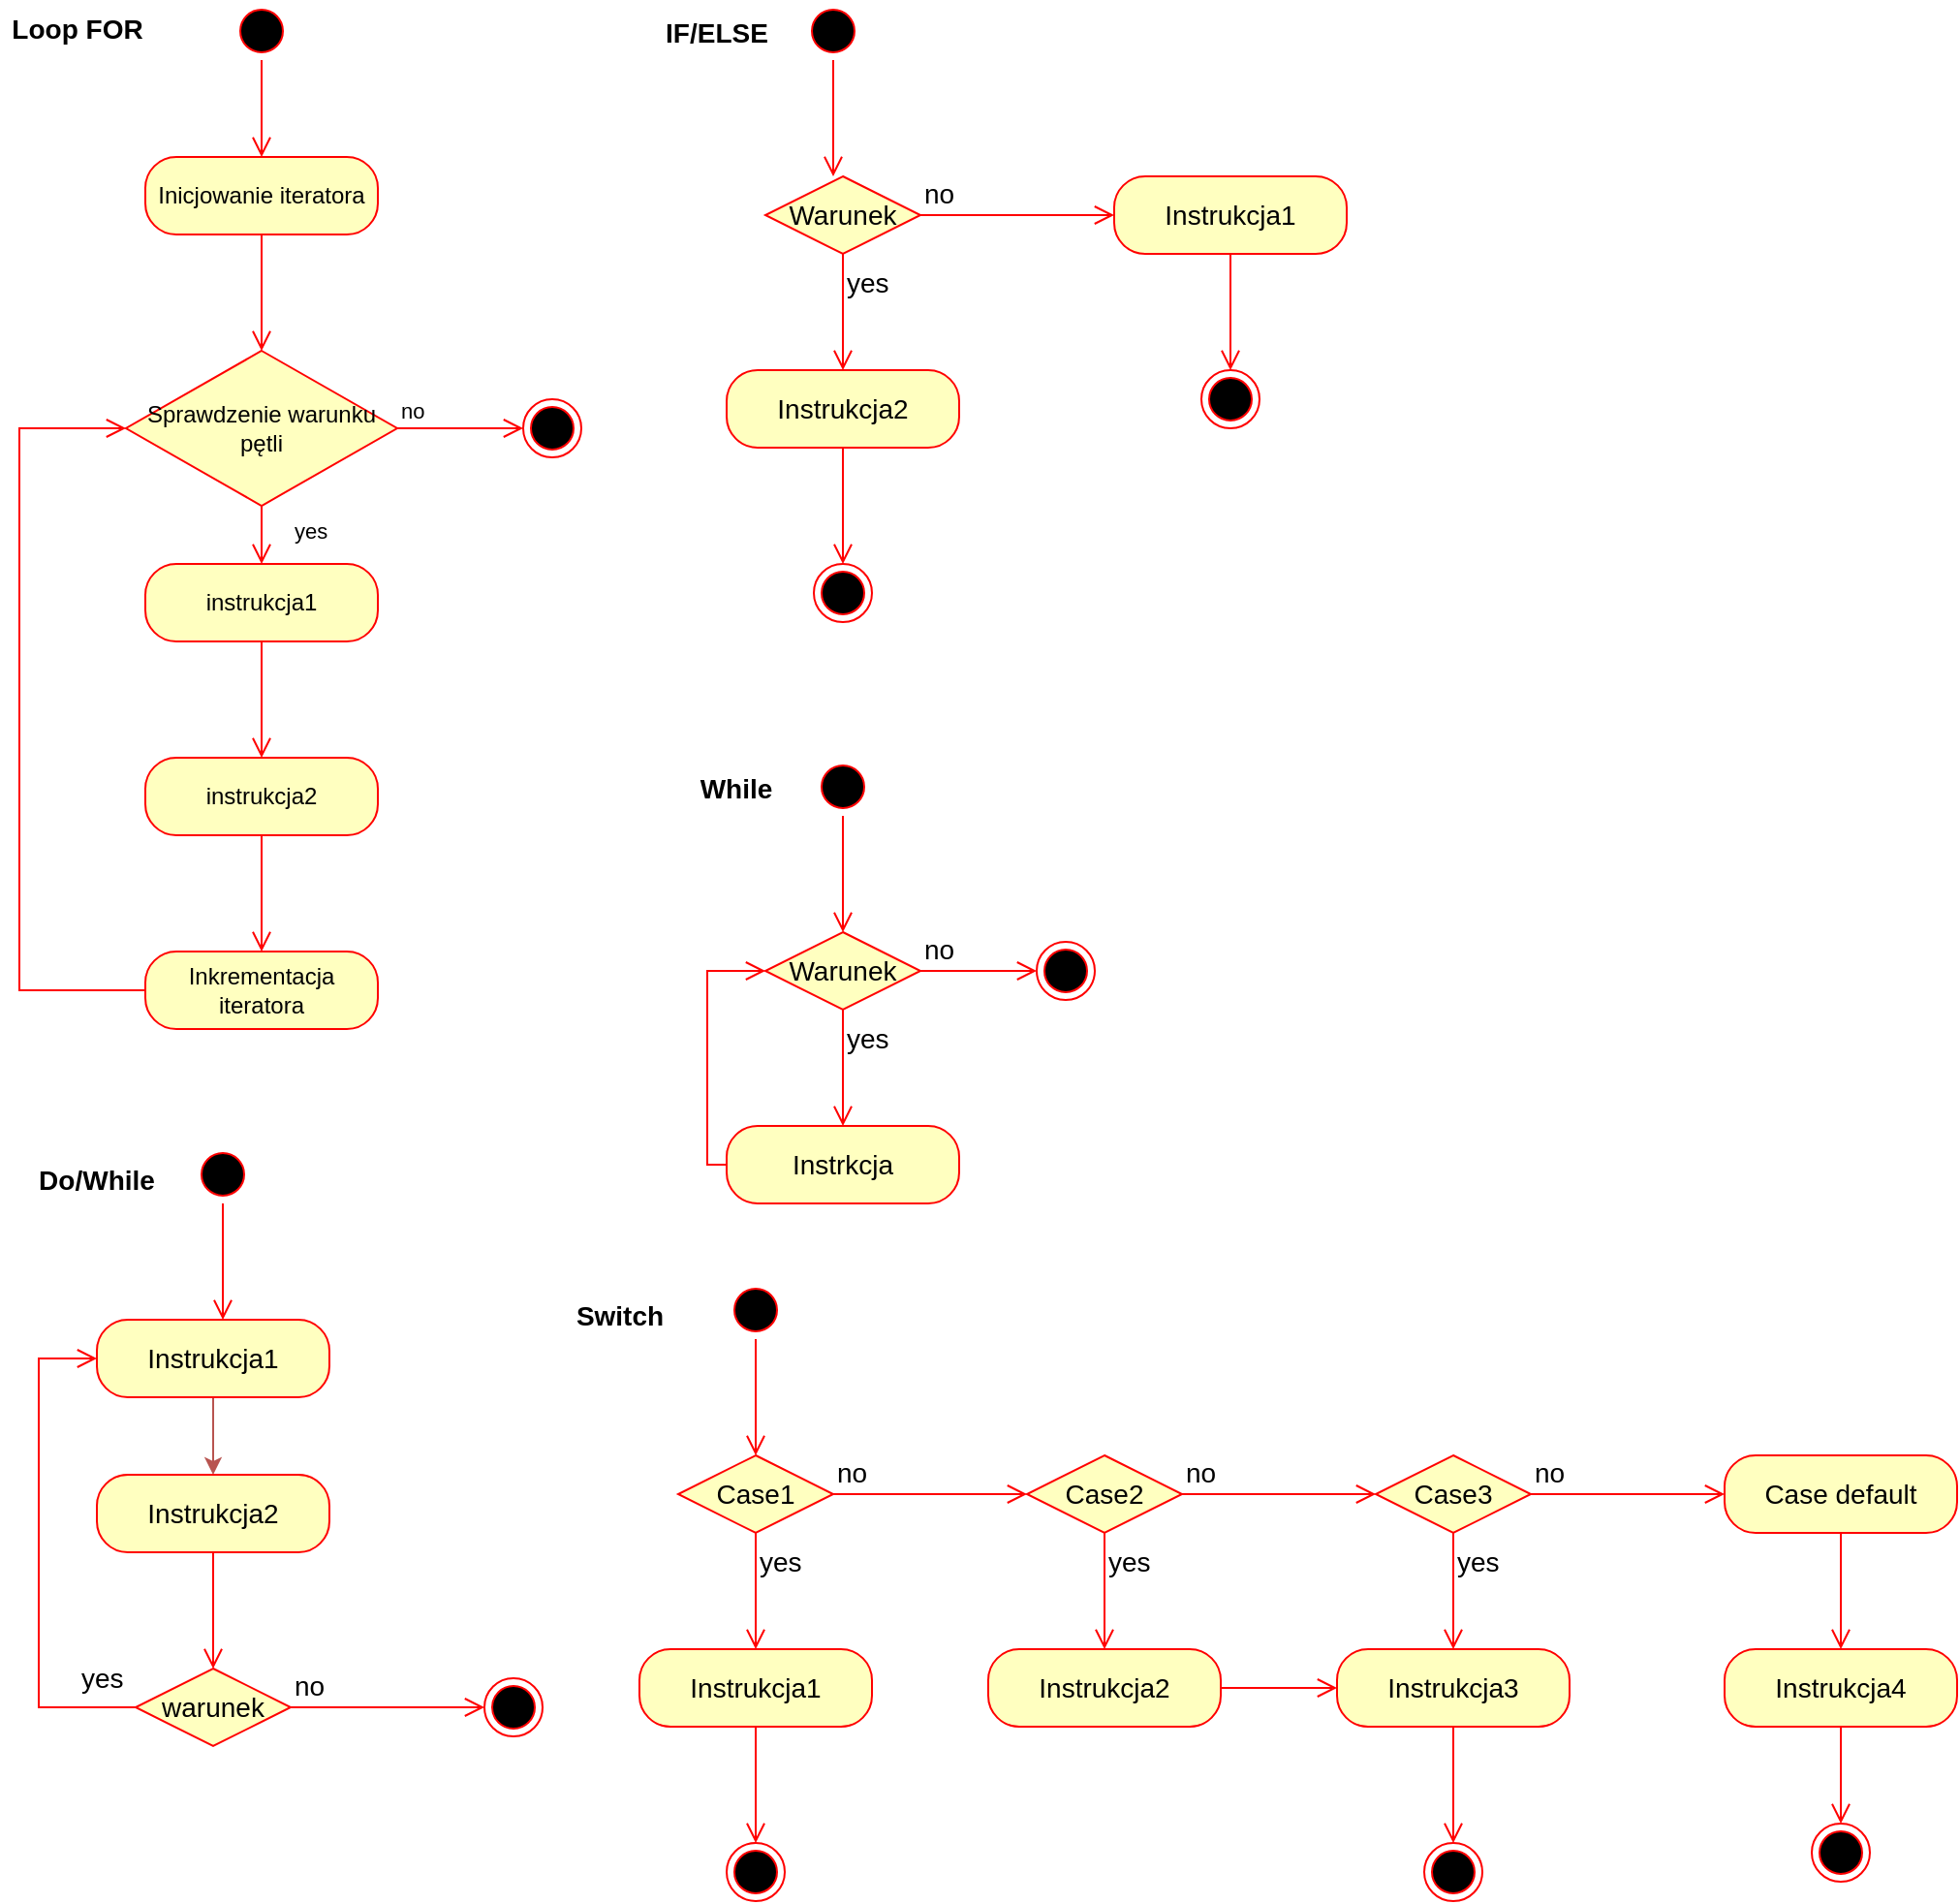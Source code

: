 <mxfile version="17.2.2" type="device"><diagram name="Page-1" id="0783ab3e-0a74-02c8-0abd-f7b4e66b4bec"><mxGraphModel dx="1136" dy="678" grid="1" gridSize="10" guides="1" tooltips="1" connect="1" arrows="1" fold="1" page="1" pageScale="1" pageWidth="850" pageHeight="1100" background="none" math="0" shadow="0"><root><mxCell id="0"/><mxCell id="1" parent="0"/><mxCell id="_FRk5vb2dE03iCOt-JWe-5" value="" style="ellipse;html=1;shape=startState;fillColor=#000000;strokeColor=#ff0000;" vertex="1" parent="1"><mxGeometry x="130" y="10" width="30" height="30" as="geometry"/></mxCell><mxCell id="_FRk5vb2dE03iCOt-JWe-8" value="" style="edgeStyle=orthogonalEdgeStyle;html=1;verticalAlign=bottom;endArrow=open;endSize=8;strokeColor=#ff0000;rounded=0;exitX=0.5;exitY=1;exitDx=0;exitDy=0;" edge="1" source="_FRk5vb2dE03iCOt-JWe-5" parent="1"><mxGeometry relative="1" as="geometry"><mxPoint x="145" y="90" as="targetPoint"/><mxPoint x="145" y="30" as="sourcePoint"/></mxGeometry></mxCell><mxCell id="_FRk5vb2dE03iCOt-JWe-15" value="Sprawdzenie warunku pętli" style="rhombus;whiteSpace=wrap;html=1;fillColor=#ffffc0;strokeColor=#ff0000;" vertex="1" parent="1"><mxGeometry x="75" y="190" width="140" height="80" as="geometry"/></mxCell><mxCell id="_FRk5vb2dE03iCOt-JWe-16" value="no" style="edgeStyle=orthogonalEdgeStyle;html=1;align=left;verticalAlign=bottom;endArrow=open;endSize=8;strokeColor=#ff0000;rounded=0;entryX=0;entryY=0.5;entryDx=0;entryDy=0;" edge="1" source="_FRk5vb2dE03iCOt-JWe-15" parent="1" target="_FRk5vb2dE03iCOt-JWe-20"><mxGeometry x="-1" relative="1" as="geometry"><mxPoint x="280" y="220" as="targetPoint"/></mxGeometry></mxCell><mxCell id="_FRk5vb2dE03iCOt-JWe-17" value="yes" style="edgeStyle=orthogonalEdgeStyle;html=1;align=left;verticalAlign=top;endArrow=open;endSize=8;strokeColor=#ff0000;rounded=0;" edge="1" source="_FRk5vb2dE03iCOt-JWe-15" parent="1"><mxGeometry x="-1" y="15" relative="1" as="geometry"><mxPoint x="145" y="300" as="targetPoint"/><mxPoint as="offset"/></mxGeometry></mxCell><mxCell id="_FRk5vb2dE03iCOt-JWe-18" value="Inicjowanie iteratora" style="rounded=1;whiteSpace=wrap;html=1;arcSize=40;fontColor=#000000;fillColor=#ffffc0;strokeColor=#ff0000;" vertex="1" parent="1"><mxGeometry x="85" y="90" width="120" height="40" as="geometry"/></mxCell><mxCell id="_FRk5vb2dE03iCOt-JWe-19" value="" style="edgeStyle=orthogonalEdgeStyle;html=1;verticalAlign=bottom;endArrow=open;endSize=8;strokeColor=#ff0000;rounded=0;" edge="1" source="_FRk5vb2dE03iCOt-JWe-18" parent="1"><mxGeometry relative="1" as="geometry"><mxPoint x="145" y="190" as="targetPoint"/></mxGeometry></mxCell><mxCell id="_FRk5vb2dE03iCOt-JWe-20" value="" style="ellipse;html=1;shape=endState;fillColor=#000000;strokeColor=#ff0000;" vertex="1" parent="1"><mxGeometry x="280" y="215" width="30" height="30" as="geometry"/></mxCell><mxCell id="_FRk5vb2dE03iCOt-JWe-21" value="instrukcja1" style="rounded=1;whiteSpace=wrap;html=1;arcSize=40;fontColor=#000000;fillColor=#ffffc0;strokeColor=#ff0000;" vertex="1" parent="1"><mxGeometry x="85" y="300" width="120" height="40" as="geometry"/></mxCell><mxCell id="_FRk5vb2dE03iCOt-JWe-22" value="" style="edgeStyle=orthogonalEdgeStyle;html=1;verticalAlign=bottom;endArrow=open;endSize=8;strokeColor=#ff0000;rounded=0;" edge="1" source="_FRk5vb2dE03iCOt-JWe-21" parent="1"><mxGeometry relative="1" as="geometry"><mxPoint x="145" y="400" as="targetPoint"/></mxGeometry></mxCell><mxCell id="_FRk5vb2dE03iCOt-JWe-23" value="instrukcja2" style="rounded=1;whiteSpace=wrap;html=1;arcSize=40;fontColor=#000000;fillColor=#ffffc0;strokeColor=#ff0000;" vertex="1" parent="1"><mxGeometry x="85" y="400" width="120" height="40" as="geometry"/></mxCell><mxCell id="_FRk5vb2dE03iCOt-JWe-24" value="" style="edgeStyle=orthogonalEdgeStyle;html=1;verticalAlign=bottom;endArrow=open;endSize=8;strokeColor=#ff0000;rounded=0;" edge="1" source="_FRk5vb2dE03iCOt-JWe-23" parent="1"><mxGeometry relative="1" as="geometry"><mxPoint x="145" y="500" as="targetPoint"/></mxGeometry></mxCell><mxCell id="_FRk5vb2dE03iCOt-JWe-27" value="Inkrementacja iteratora" style="rounded=1;whiteSpace=wrap;html=1;arcSize=40;fontColor=#000000;fillColor=#ffffc0;strokeColor=#ff0000;" vertex="1" parent="1"><mxGeometry x="85" y="500" width="120" height="40" as="geometry"/></mxCell><mxCell id="_FRk5vb2dE03iCOt-JWe-28" value="" style="edgeStyle=orthogonalEdgeStyle;html=1;verticalAlign=bottom;endArrow=open;endSize=8;strokeColor=#ff0000;rounded=0;exitX=0;exitY=0.5;exitDx=0;exitDy=0;entryX=0;entryY=0.5;entryDx=0;entryDy=0;" edge="1" source="_FRk5vb2dE03iCOt-JWe-27" parent="1" target="_FRk5vb2dE03iCOt-JWe-15"><mxGeometry relative="1" as="geometry"><mxPoint x="90" y="220" as="targetPoint"/><Array as="points"><mxPoint x="20" y="520"/><mxPoint x="20" y="230"/></Array></mxGeometry></mxCell><mxCell id="_FRk5vb2dE03iCOt-JWe-32" value="Loop FOR" style="text;align=center;fontStyle=1;verticalAlign=middle;spacingLeft=3;spacingRight=3;strokeColor=none;rotatable=0;points=[[0,0.5],[1,0.5]];portConstraint=eastwest;fontSize=14;" vertex="1" parent="1"><mxGeometry x="10" y="10" width="80" height="26" as="geometry"/></mxCell><mxCell id="_FRk5vb2dE03iCOt-JWe-33" value="" style="ellipse;html=1;shape=startState;fillColor=#000000;strokeColor=#ff0000;fontSize=14;" vertex="1" parent="1"><mxGeometry x="425" y="10" width="30" height="30" as="geometry"/></mxCell><mxCell id="_FRk5vb2dE03iCOt-JWe-34" value="" style="edgeStyle=orthogonalEdgeStyle;html=1;verticalAlign=bottom;endArrow=open;endSize=8;strokeColor=#ff0000;rounded=0;fontSize=14;" edge="1" source="_FRk5vb2dE03iCOt-JWe-33" parent="1"><mxGeometry relative="1" as="geometry"><mxPoint x="440" y="100" as="targetPoint"/></mxGeometry></mxCell><mxCell id="_FRk5vb2dE03iCOt-JWe-35" value="Warunek" style="rhombus;whiteSpace=wrap;html=1;fillColor=#ffffc0;strokeColor=#ff0000;fontSize=14;" vertex="1" parent="1"><mxGeometry x="405" y="100" width="80" height="40" as="geometry"/></mxCell><mxCell id="_FRk5vb2dE03iCOt-JWe-36" value="no" style="edgeStyle=orthogonalEdgeStyle;html=1;align=left;verticalAlign=bottom;endArrow=open;endSize=8;strokeColor=#ff0000;rounded=0;fontSize=14;" edge="1" source="_FRk5vb2dE03iCOt-JWe-35" parent="1"><mxGeometry x="-1" relative="1" as="geometry"><mxPoint x="585" y="120" as="targetPoint"/></mxGeometry></mxCell><mxCell id="_FRk5vb2dE03iCOt-JWe-37" value="yes" style="edgeStyle=orthogonalEdgeStyle;html=1;align=left;verticalAlign=top;endArrow=open;endSize=8;strokeColor=#ff0000;rounded=0;fontSize=14;" edge="1" source="_FRk5vb2dE03iCOt-JWe-35" parent="1"><mxGeometry x="-1" relative="1" as="geometry"><mxPoint x="445" y="200" as="targetPoint"/></mxGeometry></mxCell><mxCell id="_FRk5vb2dE03iCOt-JWe-38" value="Instrukcja1" style="rounded=1;whiteSpace=wrap;html=1;arcSize=40;fontColor=#000000;fillColor=#ffffc0;strokeColor=#ff0000;fontSize=14;" vertex="1" parent="1"><mxGeometry x="585" y="100" width="120" height="40" as="geometry"/></mxCell><mxCell id="_FRk5vb2dE03iCOt-JWe-39" value="" style="edgeStyle=orthogonalEdgeStyle;html=1;verticalAlign=bottom;endArrow=open;endSize=8;strokeColor=#ff0000;rounded=0;fontSize=14;" edge="1" source="_FRk5vb2dE03iCOt-JWe-38" parent="1"><mxGeometry relative="1" as="geometry"><mxPoint x="645" y="200" as="targetPoint"/></mxGeometry></mxCell><mxCell id="_FRk5vb2dE03iCOt-JWe-40" value="Instrukcja2" style="rounded=1;whiteSpace=wrap;html=1;arcSize=40;fontColor=#000000;fillColor=#ffffc0;strokeColor=#ff0000;fontSize=14;" vertex="1" parent="1"><mxGeometry x="385" y="200" width="120" height="40" as="geometry"/></mxCell><mxCell id="_FRk5vb2dE03iCOt-JWe-41" value="" style="edgeStyle=orthogonalEdgeStyle;html=1;verticalAlign=bottom;endArrow=open;endSize=8;strokeColor=#ff0000;rounded=0;fontSize=14;" edge="1" source="_FRk5vb2dE03iCOt-JWe-40" parent="1"><mxGeometry relative="1" as="geometry"><mxPoint x="445" y="300" as="targetPoint"/></mxGeometry></mxCell><mxCell id="_FRk5vb2dE03iCOt-JWe-42" value="IF/ELSE" style="text;align=center;fontStyle=1;verticalAlign=middle;spacingLeft=3;spacingRight=3;strokeColor=none;rotatable=0;points=[[0,0.5],[1,0.5]];portConstraint=eastwest;fontSize=14;" vertex="1" parent="1"><mxGeometry x="340" y="12" width="80" height="26" as="geometry"/></mxCell><mxCell id="_FRk5vb2dE03iCOt-JWe-43" value="" style="ellipse;html=1;shape=endState;fillColor=#000000;strokeColor=#ff0000;fontSize=14;" vertex="1" parent="1"><mxGeometry x="430" y="300" width="30" height="30" as="geometry"/></mxCell><mxCell id="_FRk5vb2dE03iCOt-JWe-44" value="" style="ellipse;html=1;shape=endState;fillColor=#000000;strokeColor=#ff0000;fontSize=14;" vertex="1" parent="1"><mxGeometry x="630" y="200" width="30" height="30" as="geometry"/></mxCell><mxCell id="_FRk5vb2dE03iCOt-JWe-45" value="" style="ellipse;html=1;shape=startState;fillColor=#000000;strokeColor=#ff0000;fontSize=14;" vertex="1" parent="1"><mxGeometry x="430" y="400" width="30" height="30" as="geometry"/></mxCell><mxCell id="_FRk5vb2dE03iCOt-JWe-46" value="" style="edgeStyle=orthogonalEdgeStyle;html=1;verticalAlign=bottom;endArrow=open;endSize=8;strokeColor=#ff0000;rounded=0;fontSize=14;" edge="1" source="_FRk5vb2dE03iCOt-JWe-45" parent="1"><mxGeometry relative="1" as="geometry"><mxPoint x="445" y="490" as="targetPoint"/></mxGeometry></mxCell><mxCell id="_FRk5vb2dE03iCOt-JWe-49" value="Warunek" style="rhombus;whiteSpace=wrap;html=1;fillColor=#ffffc0;strokeColor=#ff0000;fontSize=14;" vertex="1" parent="1"><mxGeometry x="405" y="490" width="80" height="40" as="geometry"/></mxCell><mxCell id="_FRk5vb2dE03iCOt-JWe-50" value="no" style="edgeStyle=orthogonalEdgeStyle;html=1;align=left;verticalAlign=bottom;endArrow=open;endSize=8;strokeColor=#ff0000;rounded=0;fontSize=14;" edge="1" source="_FRk5vb2dE03iCOt-JWe-49" parent="1" target="_FRk5vb2dE03iCOt-JWe-54"><mxGeometry x="-1" relative="1" as="geometry"><mxPoint x="560" y="510" as="targetPoint"/></mxGeometry></mxCell><mxCell id="_FRk5vb2dE03iCOt-JWe-51" value="yes" style="edgeStyle=orthogonalEdgeStyle;html=1;align=left;verticalAlign=top;endArrow=open;endSize=8;strokeColor=#ff0000;rounded=0;fontSize=14;" edge="1" source="_FRk5vb2dE03iCOt-JWe-49" parent="1"><mxGeometry x="-1" relative="1" as="geometry"><mxPoint x="445" y="590" as="targetPoint"/></mxGeometry></mxCell><mxCell id="_FRk5vb2dE03iCOt-JWe-52" value="Instrkcja" style="rounded=1;whiteSpace=wrap;html=1;arcSize=40;fontColor=#000000;fillColor=#ffffc0;strokeColor=#ff0000;fontSize=14;" vertex="1" parent="1"><mxGeometry x="385" y="590" width="120" height="40" as="geometry"/></mxCell><mxCell id="_FRk5vb2dE03iCOt-JWe-53" value="" style="edgeStyle=orthogonalEdgeStyle;html=1;verticalAlign=bottom;endArrow=open;endSize=8;strokeColor=#ff0000;rounded=0;fontSize=14;entryX=0;entryY=0.5;entryDx=0;entryDy=0;exitX=0;exitY=0.5;exitDx=0;exitDy=0;" edge="1" source="_FRk5vb2dE03iCOt-JWe-52" parent="1" target="_FRk5vb2dE03iCOt-JWe-49"><mxGeometry relative="1" as="geometry"><mxPoint x="445" y="690" as="targetPoint"/></mxGeometry></mxCell><mxCell id="_FRk5vb2dE03iCOt-JWe-54" value="" style="ellipse;html=1;shape=endState;fillColor=#000000;strokeColor=#ff0000;fontSize=14;" vertex="1" parent="1"><mxGeometry x="545" y="495" width="30" height="30" as="geometry"/></mxCell><mxCell id="_FRk5vb2dE03iCOt-JWe-72" value="" style="ellipse;html=1;shape=startState;fillColor=#000000;strokeColor=#ff0000;fontSize=14;" vertex="1" parent="1"><mxGeometry x="110" y="600" width="30" height="30" as="geometry"/></mxCell><mxCell id="_FRk5vb2dE03iCOt-JWe-73" value="" style="edgeStyle=orthogonalEdgeStyle;html=1;verticalAlign=bottom;endArrow=open;endSize=8;strokeColor=#ff0000;rounded=0;fontSize=14;" edge="1" source="_FRk5vb2dE03iCOt-JWe-72" parent="1"><mxGeometry relative="1" as="geometry"><mxPoint x="125" y="690" as="targetPoint"/></mxGeometry></mxCell><mxCell id="_FRk5vb2dE03iCOt-JWe-87" value="" style="edgeStyle=orthogonalEdgeStyle;rounded=0;orthogonalLoop=1;jettySize=auto;html=1;fontSize=14;fillColor=#f8cecc;strokeColor=#b85450;" edge="1" parent="1" source="_FRk5vb2dE03iCOt-JWe-74" target="_FRk5vb2dE03iCOt-JWe-86"><mxGeometry relative="1" as="geometry"/></mxCell><mxCell id="_FRk5vb2dE03iCOt-JWe-74" value="Instrukcja1" style="rounded=1;whiteSpace=wrap;html=1;arcSize=40;fontColor=#000000;fillColor=#ffffc0;strokeColor=#ff0000;fontSize=14;" vertex="1" parent="1"><mxGeometry x="60" y="690" width="120" height="40" as="geometry"/></mxCell><mxCell id="_FRk5vb2dE03iCOt-JWe-75" value="" style="edgeStyle=orthogonalEdgeStyle;html=1;verticalAlign=bottom;endArrow=open;endSize=8;strokeColor=#ff0000;rounded=0;fontSize=14;exitX=0.5;exitY=1;exitDx=0;exitDy=0;" edge="1" source="_FRk5vb2dE03iCOt-JWe-86" parent="1"><mxGeometry relative="1" as="geometry"><mxPoint x="120" y="870" as="targetPoint"/><mxPoint x="120" y="810" as="sourcePoint"/></mxGeometry></mxCell><mxCell id="_FRk5vb2dE03iCOt-JWe-76" value="warunek" style="rhombus;whiteSpace=wrap;html=1;fillColor=#ffffc0;strokeColor=#ff0000;fontSize=14;" vertex="1" parent="1"><mxGeometry x="80" y="870" width="80" height="40" as="geometry"/></mxCell><mxCell id="_FRk5vb2dE03iCOt-JWe-77" value="no" style="edgeStyle=orthogonalEdgeStyle;html=1;align=left;verticalAlign=bottom;endArrow=open;endSize=8;strokeColor=#ff0000;rounded=0;fontSize=14;" edge="1" source="_FRk5vb2dE03iCOt-JWe-76" parent="1"><mxGeometry x="-1" relative="1" as="geometry"><mxPoint x="260" y="890" as="targetPoint"/></mxGeometry></mxCell><mxCell id="_FRk5vb2dE03iCOt-JWe-78" value="yes" style="edgeStyle=orthogonalEdgeStyle;html=1;align=left;verticalAlign=top;endArrow=open;endSize=8;strokeColor=#ff0000;rounded=0;fontSize=14;entryX=0;entryY=0.5;entryDx=0;entryDy=0;exitX=0;exitY=0.5;exitDx=0;exitDy=0;" edge="1" source="_FRk5vb2dE03iCOt-JWe-76" parent="1" target="_FRk5vb2dE03iCOt-JWe-74"><mxGeometry x="-0.385" y="-20" relative="1" as="geometry"><mxPoint x="60" y="790" as="targetPoint"/><Array as="points"><mxPoint x="30" y="890"/><mxPoint x="30" y="710"/></Array><mxPoint as="offset"/></mxGeometry></mxCell><mxCell id="_FRk5vb2dE03iCOt-JWe-79" value="" style="ellipse;html=1;shape=endState;fillColor=#000000;strokeColor=#ff0000;fontSize=14;" vertex="1" parent="1"><mxGeometry x="260" y="875" width="30" height="30" as="geometry"/></mxCell><mxCell id="_FRk5vb2dE03iCOt-JWe-80" value="While" style="text;align=center;fontStyle=1;verticalAlign=middle;spacingLeft=3;spacingRight=3;strokeColor=none;rotatable=0;points=[[0,0.5],[1,0.5]];portConstraint=eastwest;fontSize=14;" vertex="1" parent="1"><mxGeometry x="350" y="402" width="80" height="26" as="geometry"/></mxCell><mxCell id="_FRk5vb2dE03iCOt-JWe-81" value="Do/While" style="text;align=center;fontStyle=1;verticalAlign=middle;spacingLeft=3;spacingRight=3;strokeColor=none;rotatable=0;points=[[0,0.5],[1,0.5]];portConstraint=eastwest;fontSize=14;" vertex="1" parent="1"><mxGeometry x="20" y="604" width="80" height="26" as="geometry"/></mxCell><mxCell id="_FRk5vb2dE03iCOt-JWe-86" value="Instrukcja2" style="rounded=1;whiteSpace=wrap;html=1;arcSize=40;fontColor=#000000;fillColor=#ffffc0;strokeColor=#ff0000;fontSize=14;" vertex="1" parent="1"><mxGeometry x="60" y="770" width="120" height="40" as="geometry"/></mxCell><mxCell id="_FRk5vb2dE03iCOt-JWe-88" value="" style="ellipse;html=1;shape=startState;fillColor=#000000;strokeColor=#ff0000;fontSize=14;" vertex="1" parent="1"><mxGeometry x="385" y="670" width="30" height="30" as="geometry"/></mxCell><mxCell id="_FRk5vb2dE03iCOt-JWe-89" value="" style="edgeStyle=orthogonalEdgeStyle;html=1;verticalAlign=bottom;endArrow=open;endSize=8;strokeColor=#ff0000;rounded=0;fontSize=14;" edge="1" source="_FRk5vb2dE03iCOt-JWe-88" parent="1"><mxGeometry relative="1" as="geometry"><mxPoint x="400" y="760" as="targetPoint"/></mxGeometry></mxCell><mxCell id="_FRk5vb2dE03iCOt-JWe-90" value="Case1" style="rhombus;whiteSpace=wrap;html=1;fillColor=#ffffc0;strokeColor=#ff0000;fontSize=14;" vertex="1" parent="1"><mxGeometry x="360" y="760" width="80" height="40" as="geometry"/></mxCell><mxCell id="_FRk5vb2dE03iCOt-JWe-91" value="no" style="edgeStyle=orthogonalEdgeStyle;html=1;align=left;verticalAlign=bottom;endArrow=open;endSize=8;strokeColor=#ff0000;rounded=0;fontSize=14;" edge="1" source="_FRk5vb2dE03iCOt-JWe-90" parent="1"><mxGeometry x="-1" relative="1" as="geometry"><mxPoint x="540" y="780" as="targetPoint"/></mxGeometry></mxCell><mxCell id="_FRk5vb2dE03iCOt-JWe-92" value="yes" style="edgeStyle=orthogonalEdgeStyle;html=1;align=left;verticalAlign=top;endArrow=open;endSize=8;strokeColor=#ff0000;rounded=0;fontSize=14;" edge="1" source="_FRk5vb2dE03iCOt-JWe-90" parent="1"><mxGeometry x="-1" relative="1" as="geometry"><mxPoint x="400" y="860" as="targetPoint"/></mxGeometry></mxCell><mxCell id="_FRk5vb2dE03iCOt-JWe-93" value="Case2" style="rhombus;whiteSpace=wrap;html=1;fillColor=#ffffc0;strokeColor=#ff0000;fontSize=14;" vertex="1" parent="1"><mxGeometry x="540" y="760" width="80" height="40" as="geometry"/></mxCell><mxCell id="_FRk5vb2dE03iCOt-JWe-94" value="no" style="edgeStyle=orthogonalEdgeStyle;html=1;align=left;verticalAlign=bottom;endArrow=open;endSize=8;strokeColor=#ff0000;rounded=0;fontSize=14;" edge="1" source="_FRk5vb2dE03iCOt-JWe-93" parent="1"><mxGeometry x="-1" relative="1" as="geometry"><mxPoint x="720" y="780" as="targetPoint"/></mxGeometry></mxCell><mxCell id="_FRk5vb2dE03iCOt-JWe-95" value="yes" style="edgeStyle=orthogonalEdgeStyle;html=1;align=left;verticalAlign=top;endArrow=open;endSize=8;strokeColor=#ff0000;rounded=0;fontSize=14;" edge="1" source="_FRk5vb2dE03iCOt-JWe-93" parent="1"><mxGeometry x="-1" relative="1" as="geometry"><mxPoint x="580" y="860" as="targetPoint"/></mxGeometry></mxCell><mxCell id="_FRk5vb2dE03iCOt-JWe-96" value="Case3" style="rhombus;whiteSpace=wrap;html=1;fillColor=#ffffc0;strokeColor=#ff0000;fontSize=14;" vertex="1" parent="1"><mxGeometry x="720" y="760" width="80" height="40" as="geometry"/></mxCell><mxCell id="_FRk5vb2dE03iCOt-JWe-97" value="no" style="edgeStyle=orthogonalEdgeStyle;html=1;align=left;verticalAlign=bottom;endArrow=open;endSize=8;strokeColor=#ff0000;rounded=0;fontSize=14;" edge="1" source="_FRk5vb2dE03iCOt-JWe-96" parent="1"><mxGeometry x="-1" relative="1" as="geometry"><mxPoint x="900" y="780" as="targetPoint"/></mxGeometry></mxCell><mxCell id="_FRk5vb2dE03iCOt-JWe-98" value="yes" style="edgeStyle=orthogonalEdgeStyle;html=1;align=left;verticalAlign=top;endArrow=open;endSize=8;strokeColor=#ff0000;rounded=0;fontSize=14;" edge="1" source="_FRk5vb2dE03iCOt-JWe-96" parent="1"><mxGeometry x="-1" relative="1" as="geometry"><mxPoint x="760" y="860" as="targetPoint"/></mxGeometry></mxCell><mxCell id="_FRk5vb2dE03iCOt-JWe-106" value="Case default" style="rounded=1;whiteSpace=wrap;html=1;arcSize=40;fontColor=#000000;fillColor=#ffffc0;strokeColor=#ff0000;fontSize=14;" vertex="1" parent="1"><mxGeometry x="900" y="760" width="120" height="40" as="geometry"/></mxCell><mxCell id="_FRk5vb2dE03iCOt-JWe-107" value="" style="edgeStyle=orthogonalEdgeStyle;html=1;verticalAlign=bottom;endArrow=open;endSize=8;strokeColor=#ff0000;rounded=0;fontSize=14;" edge="1" source="_FRk5vb2dE03iCOt-JWe-106" parent="1"><mxGeometry relative="1" as="geometry"><mxPoint x="960" y="860" as="targetPoint"/></mxGeometry></mxCell><mxCell id="_FRk5vb2dE03iCOt-JWe-108" value="Instrukcja1" style="rounded=1;whiteSpace=wrap;html=1;arcSize=40;fontColor=#000000;fillColor=#ffffc0;strokeColor=#ff0000;fontSize=14;" vertex="1" parent="1"><mxGeometry x="340" y="860" width="120" height="40" as="geometry"/></mxCell><mxCell id="_FRk5vb2dE03iCOt-JWe-109" value="" style="edgeStyle=orthogonalEdgeStyle;html=1;verticalAlign=bottom;endArrow=open;endSize=8;strokeColor=#ff0000;rounded=0;fontSize=14;" edge="1" source="_FRk5vb2dE03iCOt-JWe-108" parent="1"><mxGeometry relative="1" as="geometry"><mxPoint x="400" y="960" as="targetPoint"/></mxGeometry></mxCell><mxCell id="_FRk5vb2dE03iCOt-JWe-110" value="Instrukcja2" style="rounded=1;whiteSpace=wrap;html=1;arcSize=40;fontColor=#000000;fillColor=#ffffc0;strokeColor=#ff0000;fontSize=14;" vertex="1" parent="1"><mxGeometry x="520" y="860" width="120" height="40" as="geometry"/></mxCell><mxCell id="_FRk5vb2dE03iCOt-JWe-111" value="" style="edgeStyle=orthogonalEdgeStyle;html=1;verticalAlign=bottom;endArrow=open;endSize=8;strokeColor=#ff0000;rounded=0;fontSize=14;entryX=0;entryY=0.5;entryDx=0;entryDy=0;" edge="1" source="_FRk5vb2dE03iCOt-JWe-110" parent="1" target="_FRk5vb2dE03iCOt-JWe-112"><mxGeometry relative="1" as="geometry"><mxPoint x="580" y="960" as="targetPoint"/></mxGeometry></mxCell><mxCell id="_FRk5vb2dE03iCOt-JWe-112" value="Instrukcja3" style="rounded=1;whiteSpace=wrap;html=1;arcSize=40;fontColor=#000000;fillColor=#ffffc0;strokeColor=#ff0000;fontSize=14;" vertex="1" parent="1"><mxGeometry x="700" y="860" width="120" height="40" as="geometry"/></mxCell><mxCell id="_FRk5vb2dE03iCOt-JWe-113" value="" style="edgeStyle=orthogonalEdgeStyle;html=1;verticalAlign=bottom;endArrow=open;endSize=8;strokeColor=#ff0000;rounded=0;fontSize=14;" edge="1" source="_FRk5vb2dE03iCOt-JWe-112" parent="1"><mxGeometry relative="1" as="geometry"><mxPoint x="760" y="960" as="targetPoint"/></mxGeometry></mxCell><mxCell id="_FRk5vb2dE03iCOt-JWe-114" value="Instrukcja4" style="rounded=1;whiteSpace=wrap;html=1;arcSize=40;fontColor=#000000;fillColor=#ffffc0;strokeColor=#ff0000;fontSize=14;" vertex="1" parent="1"><mxGeometry x="900" y="860" width="120" height="40" as="geometry"/></mxCell><mxCell id="_FRk5vb2dE03iCOt-JWe-115" value="" style="edgeStyle=orthogonalEdgeStyle;html=1;verticalAlign=bottom;endArrow=open;endSize=8;strokeColor=#ff0000;rounded=0;fontSize=14;" edge="1" source="_FRk5vb2dE03iCOt-JWe-114" parent="1"><mxGeometry relative="1" as="geometry"><mxPoint x="960" y="950" as="targetPoint"/></mxGeometry></mxCell><mxCell id="_FRk5vb2dE03iCOt-JWe-116" value="" style="ellipse;html=1;shape=endState;fillColor=#000000;strokeColor=#ff0000;fontSize=14;" vertex="1" parent="1"><mxGeometry x="385" y="960" width="30" height="30" as="geometry"/></mxCell><mxCell id="_FRk5vb2dE03iCOt-JWe-117" value="" style="ellipse;html=1;shape=endState;fillColor=#000000;strokeColor=#ff0000;fontSize=14;" vertex="1" parent="1"><mxGeometry x="745" y="960" width="30" height="30" as="geometry"/></mxCell><mxCell id="_FRk5vb2dE03iCOt-JWe-118" value="" style="ellipse;html=1;shape=endState;fillColor=#000000;strokeColor=#ff0000;fontSize=14;" vertex="1" parent="1"><mxGeometry x="945" y="950" width="30" height="30" as="geometry"/></mxCell><mxCell id="_FRk5vb2dE03iCOt-JWe-119" value="Switch" style="text;align=center;fontStyle=1;verticalAlign=middle;spacingLeft=3;spacingRight=3;strokeColor=none;rotatable=0;points=[[0,0.5],[1,0.5]];portConstraint=eastwest;fontSize=14;" vertex="1" parent="1"><mxGeometry x="290" y="674" width="80" height="26" as="geometry"/></mxCell></root></mxGraphModel></diagram></mxfile>